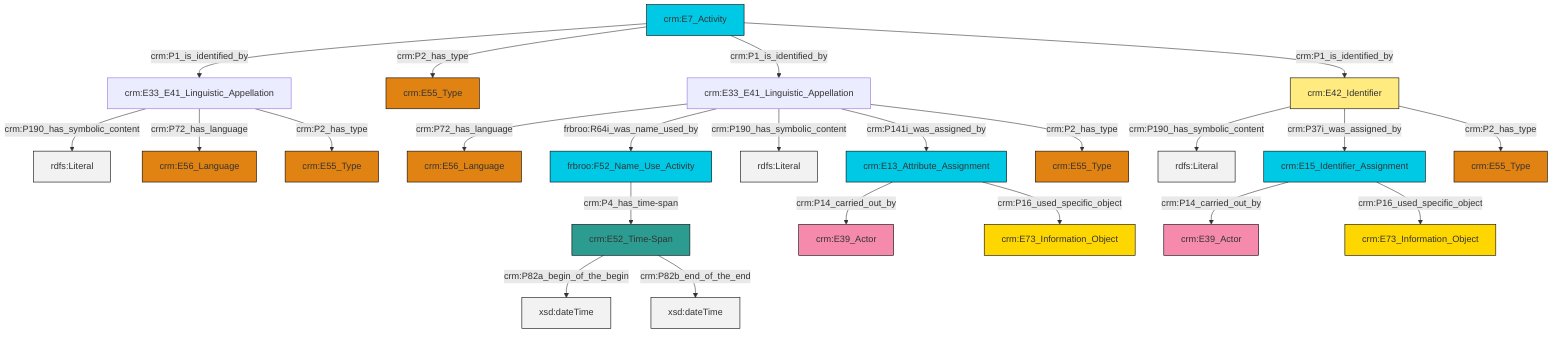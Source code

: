 graph TD
classDef Literal fill:#f2f2f2,stroke:#000000;
classDef CRM_Entity fill:#FFFFFF,stroke:#000000;
classDef Temporal_Entity fill:#00C9E6, stroke:#000000;
classDef Type fill:#E18312, stroke:#000000;
classDef Time-Span fill:#2C9C91, stroke:#000000;
classDef Appellation fill:#FFEB7F, stroke:#000000;
classDef Place fill:#008836, stroke:#000000;
classDef Persistent_Item fill:#B266B2, stroke:#000000;
classDef Conceptual_Object fill:#FFD700, stroke:#000000;
classDef Physical_Thing fill:#D2B48C, stroke:#000000;
classDef Actor fill:#f58aad, stroke:#000000;
classDef PC_Classes fill:#4ce600, stroke:#000000;
classDef Multi fill:#cccccc,stroke:#000000;

0["frbroo:F52_Name_Use_Activity"]:::Temporal_Entity -->|crm:P4_has_time-span| 1["crm:E52_Time-Span"]:::Time-Span
2["crm:E42_Identifier"]:::Appellation -->|crm:P190_has_symbolic_content| 3[rdfs:Literal]:::Literal
12["crm:E15_Identifier_Assignment"]:::Temporal_Entity -->|crm:P14_carried_out_by| 13["crm:E39_Actor"]:::Actor
6["crm:E33_E41_Linguistic_Appellation"]:::Default -->|crm:P190_has_symbolic_content| 14[rdfs:Literal]:::Literal
17["crm:E7_Activity"]:::Temporal_Entity -->|crm:P1_is_identified_by| 6["crm:E33_E41_Linguistic_Appellation"]:::Default
17["crm:E7_Activity"]:::Temporal_Entity -->|crm:P2_has_type| 10["crm:E55_Type"]:::Type
6["crm:E33_E41_Linguistic_Appellation"]:::Default -->|crm:P72_has_language| 20["crm:E56_Language"]:::Type
2["crm:E42_Identifier"]:::Appellation -->|crm:P37i_was_assigned_by| 12["crm:E15_Identifier_Assignment"]:::Temporal_Entity
2["crm:E42_Identifier"]:::Appellation -->|crm:P2_has_type| 21["crm:E55_Type"]:::Type
24["crm:E13_Attribute_Assignment"]:::Temporal_Entity -->|crm:P14_carried_out_by| 25["crm:E39_Actor"]:::Actor
1["crm:E52_Time-Span"]:::Time-Span -->|crm:P82a_begin_of_the_begin| 29[xsd:dateTime]:::Literal
24["crm:E13_Attribute_Assignment"]:::Temporal_Entity -->|crm:P16_used_specific_object| 8["crm:E73_Information_Object"]:::Conceptual_Object
31["crm:E33_E41_Linguistic_Appellation"]:::Default -->|crm:P72_has_language| 4["crm:E56_Language"]:::Type
17["crm:E7_Activity"]:::Temporal_Entity -->|crm:P1_is_identified_by| 31["crm:E33_E41_Linguistic_Appellation"]:::Default
31["crm:E33_E41_Linguistic_Appellation"]:::Default -->|frbroo:R64i_was_name_used_by| 0["frbroo:F52_Name_Use_Activity"]:::Temporal_Entity
17["crm:E7_Activity"]:::Temporal_Entity -->|crm:P1_is_identified_by| 2["crm:E42_Identifier"]:::Appellation
31["crm:E33_E41_Linguistic_Appellation"]:::Default -->|crm:P190_has_symbolic_content| 36[rdfs:Literal]:::Literal
31["crm:E33_E41_Linguistic_Appellation"]:::Default -->|crm:P141i_was_assigned_by| 24["crm:E13_Attribute_Assignment"]:::Temporal_Entity
12["crm:E15_Identifier_Assignment"]:::Temporal_Entity -->|crm:P16_used_specific_object| 37["crm:E73_Information_Object"]:::Conceptual_Object
6["crm:E33_E41_Linguistic_Appellation"]:::Default -->|crm:P2_has_type| 18["crm:E55_Type"]:::Type
31["crm:E33_E41_Linguistic_Appellation"]:::Default -->|crm:P2_has_type| 15["crm:E55_Type"]:::Type
1["crm:E52_Time-Span"]:::Time-Span -->|crm:P82b_end_of_the_end| 40[xsd:dateTime]:::Literal